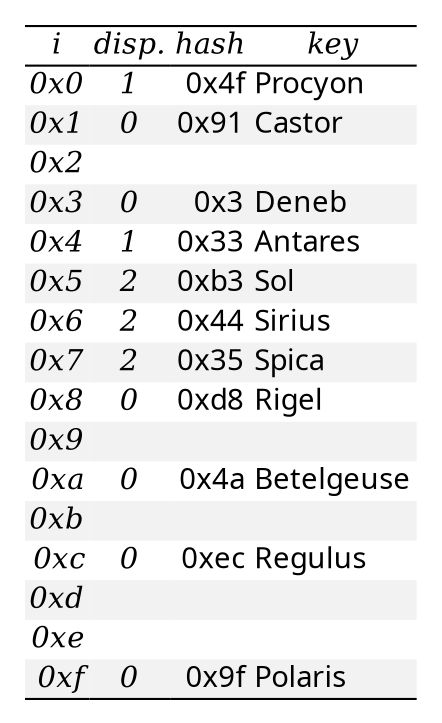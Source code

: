 digraph {
	graph [rankdir=LR, truecolor=true, bgcolor=transparent, fontname=modern];
	node [shape=none, fontname=modern];
	hash [label=<
<table border="0" cellspacing="0">
	<tr><td colspan="4"></td></tr>
	<hr/>
	<TR>
		<TD BORDER="0"><FONT FACE="Times-Italic">i</FONT></TD>
		<TD BORDER="0"><FONT FACE="Times-Italic">disp.</FONT></TD>
		<TD BORDER="0"><FONT FACE="Times-Italic">hash</FONT></TD>
		<TD BORDER="0"><FONT FACE="Times-Italic">key</FONT></TD>
	</TR>
	<hr/>
	<TR>
		<TD ALIGN="RIGHT"><font face="Times-Italic">0x0</font></TD>
		<TD><font face="Times-Italic">1</font></TD>
		<TD ALIGN="RIGHT">0x4f</TD>
		<TD ALIGN="LEFT">Procyon</TD>
	</TR>
	<TR>
		<TD ALIGN="RIGHT" bgcolor="Gray95"><font face="Times-Italic">0x1</font></TD>
		<TD bgcolor="Gray95"><font face="Times-Italic">0</font></TD>
		<TD ALIGN="RIGHT" bgcolor="Gray95">0x91</TD>
		<TD ALIGN="LEFT" bgcolor="Gray95">Castor</TD>
	</TR>
	<TR>
		<TD ALIGN="RIGHT"><font face="Times-Italic">0x2</font></TD>
	</TR>
	<TR>
		<TD ALIGN="RIGHT" bgcolor="Gray95"><font face="Times-Italic">0x3</font></TD>
		<TD bgcolor="Gray95"><font face="Times-Italic">0</font></TD>
		<TD ALIGN="RIGHT" bgcolor="Gray95">0x3</TD>
		<TD ALIGN="LEFT" bgcolor="Gray95">Deneb</TD>
	</TR>
	<TR>
		<TD ALIGN="RIGHT"><font face="Times-Italic">0x4</font></TD>
		<TD><font face="Times-Italic">1</font></TD>
		<TD ALIGN="RIGHT">0x33</TD>
		<TD ALIGN="LEFT">Antares</TD>
	</TR>
	<TR>
		<TD ALIGN="RIGHT" bgcolor="Gray95"><font face="Times-Italic">0x5</font></TD>
		<TD PORT="14" bgcolor="Gray95"><font face="Times-Italic">2</font></TD>
		<TD ALIGN="RIGHT" bgcolor="Gray95">0xb3</TD>
		<TD ALIGN="LEFT" bgcolor="Gray95">Sol</TD>
	</TR>
	<TR>
		<TD ALIGN="RIGHT"><font face="Times-Italic">0x6</font></TD>
		<TD><font face="Times-Italic">2</font></TD>
		<TD ALIGN="RIGHT">0x44</TD>
		<TD ALIGN="LEFT">Sirius</TD>
	</TR>
	<TR>
		<TD ALIGN="RIGHT" bgcolor="Gray95"><font face="Times-Italic">0x7</font></TD>
		<TD bgcolor="Gray95"><font face="Times-Italic">2</font></TD>
		<TD ALIGN="RIGHT" bgcolor="Gray95">0x35</TD>
		<TD ALIGN="LEFT" bgcolor="Gray95">Spica</TD>
	</TR>
	<TR>
		<TD ALIGN="RIGHT"><font face="Times-Italic">0x8</font></TD>
		<TD PORT="8"><font face="Times-Italic">0</font></TD>
		<TD ALIGN="RIGHT">0xd8</TD>
		<TD ALIGN="LEFT">Rigel</TD>
	</TR>
	<TR>
		<TD ALIGN="RIGHT" bgcolor="Gray95"><font face="Times-Italic">0x9</font></TD>
		<td bgcolor="Gray95"></td><td bgcolor="Gray95"></td><td bgcolor="Gray95"></td>
	</TR>
	<TR>
		<TD ALIGN="RIGHT"><font face="Times-Italic">0xa</font></TD>
		<TD PORT="10"><font face="Times-Italic">0</font></TD>
		<TD ALIGN="RIGHT">0x4a</TD>
		<TD ALIGN="LEFT">Betelgeuse</TD>
	</TR>
	<TR>
		<TD ALIGN="RIGHT" bgcolor="Gray95"><font face="Times-Italic">0xb</font></TD>
		<td bgcolor="Gray95"></td><td bgcolor="Gray95"></td><td bgcolor="Gray95"></td>
	</TR>
	<TR>
		<TD ALIGN="RIGHT"><font face="Times-Italic">0xc</font></TD>
		<TD PORT="12"><font face="Times-Italic">0</font></TD>
		<TD ALIGN="RIGHT">0xec</TD>
		<TD ALIGN="LEFT">Regulus</TD>
	</TR>
	<TR>
		<TD ALIGN="RIGHT" bgcolor="Gray95"><font face="Times-Italic">0xd</font></TD>
		<td bgcolor="Gray95"></td><td bgcolor="Gray95"></td><td bgcolor="Gray95"></td>
	</TR>
	<TR>
		<TD ALIGN="RIGHT"><font face="Times-Italic">0xe</font></TD>
	</TR>
	<TR>
		<TD ALIGN="RIGHT" bgcolor="Gray95"><font face="Times-Italic">0xf</font></TD>
		<TD PORT="15" bgcolor="Gray95"><font face="Times-Italic">0</font></TD>
		<TD ALIGN="RIGHT" bgcolor="Gray95">0x9f</TD>
		<TD ALIGN="LEFT" bgcolor="Gray95">Polaris</TD>
	</TR>
	<hr/>
	<tr><td colspan="4"></td></tr>
</table>>];
	node [shape=plain, fillcolor=none]
	node [color=red];
}
